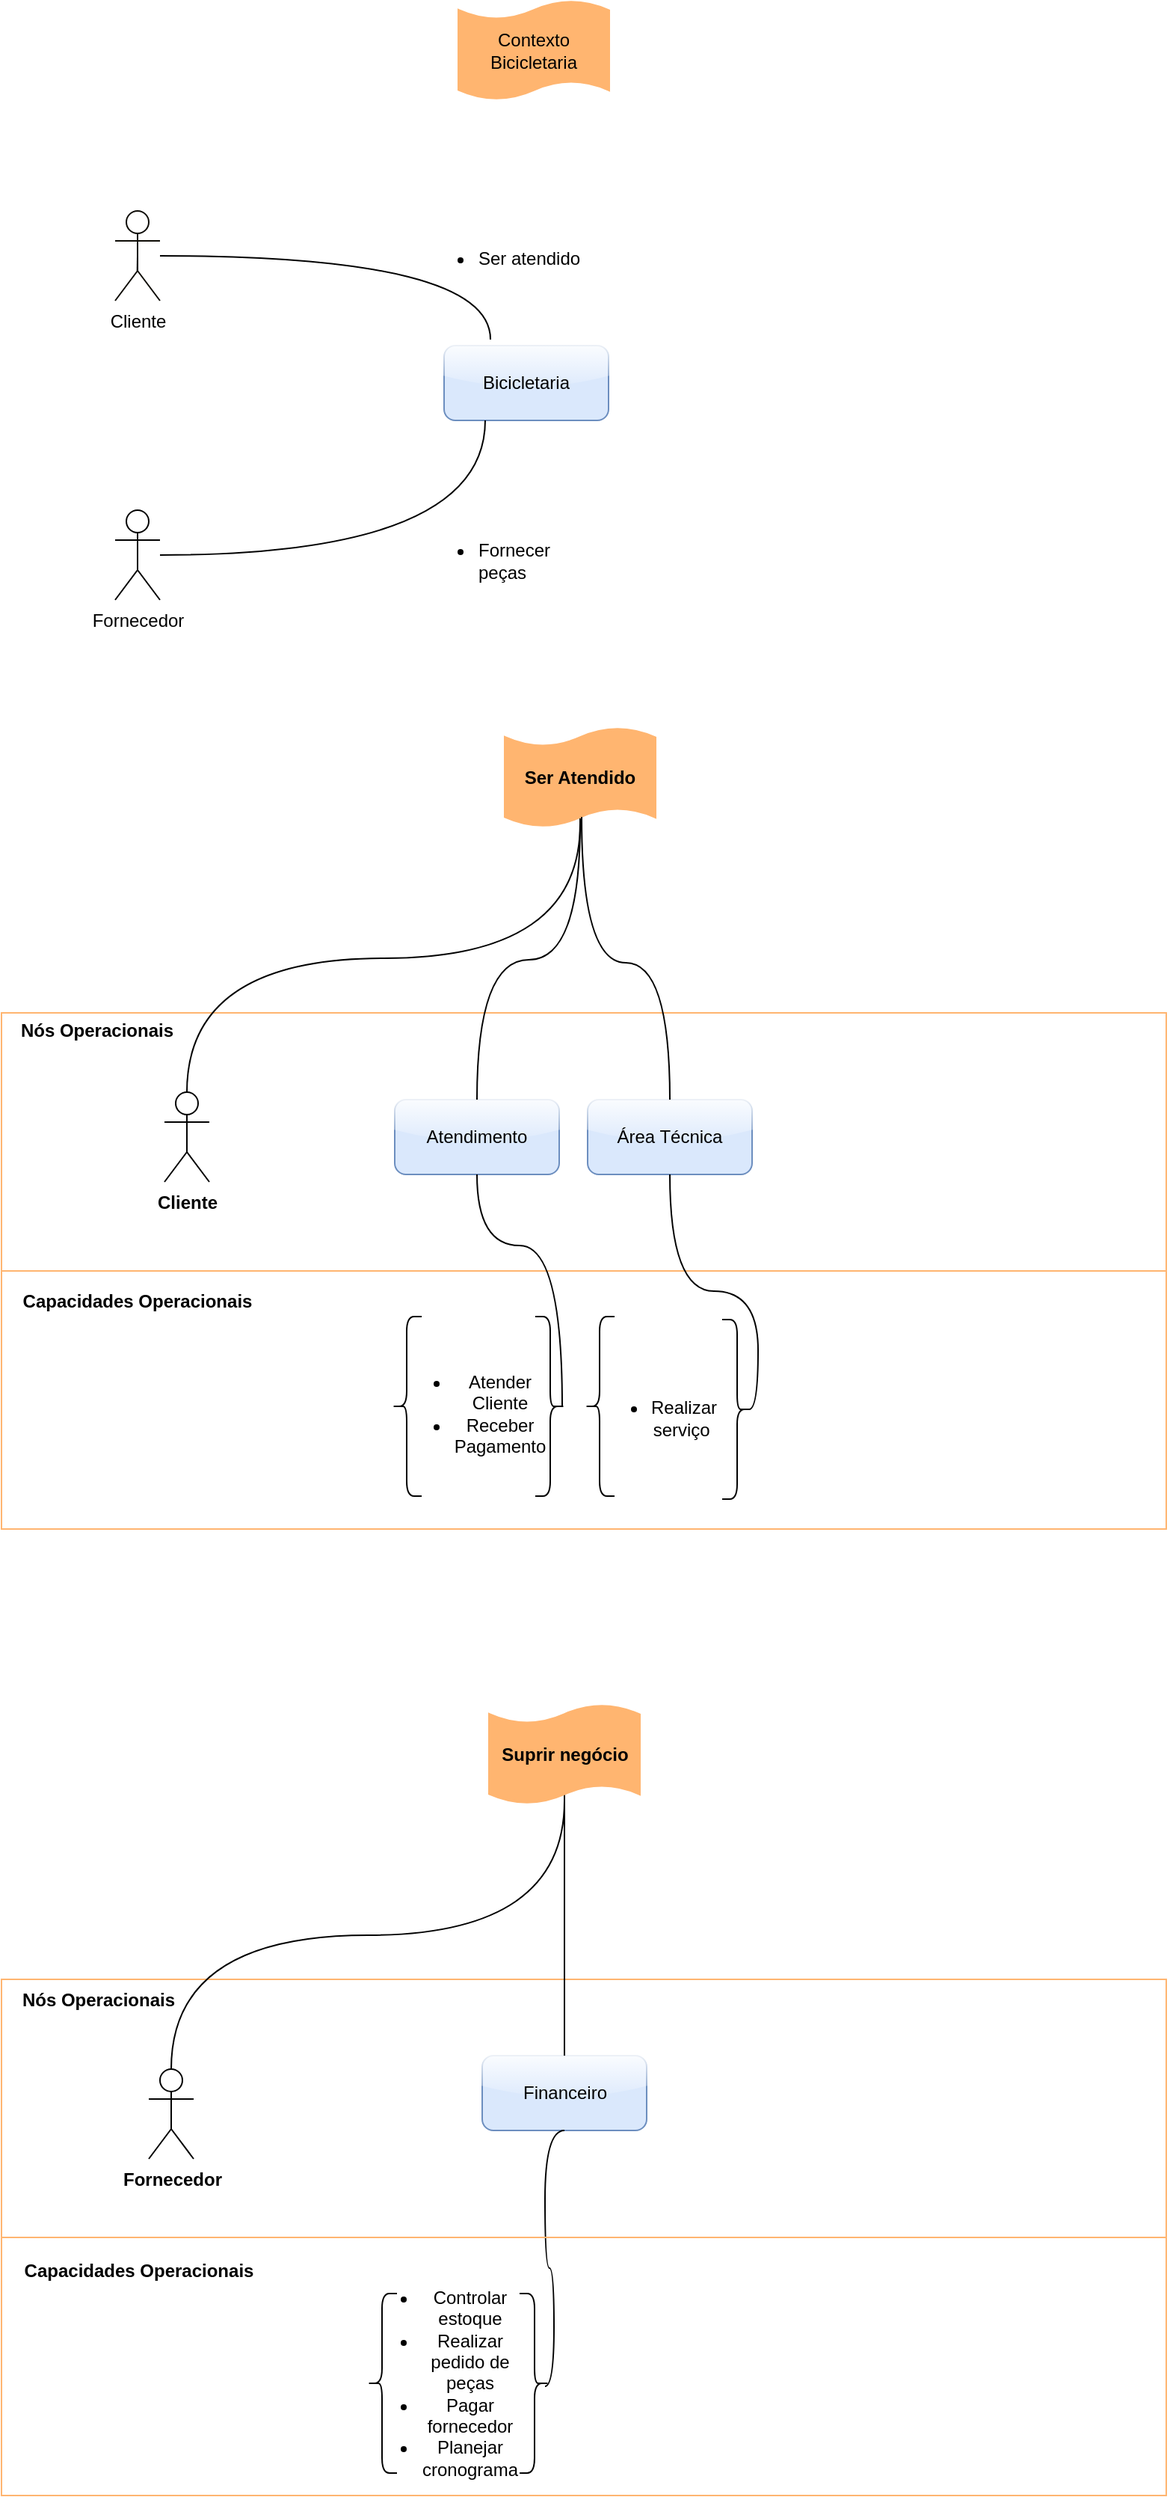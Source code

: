 <mxfile version="12.9.6" type="google"><diagram id="7fyQzICWQDXZxrT-Yl84" name="Página-1"><mxGraphModel dx="1182" dy="1901" grid="0" gridSize="10" guides="1" tooltips="1" connect="1" arrows="1" fold="1" page="1" pageScale="1" pageWidth="827" pageHeight="1169" math="0" shadow="0"><root><mxCell id="0"/><mxCell id="1" parent="0"/><mxCell id="LddraqRwuaRky6yM5HCB-5" value="" style="rounded=0;whiteSpace=wrap;html=1;fillColor=#FFFFFF;strokeColor=#FFB570;" parent="1" vertex="1"><mxGeometry x="24" y="-434" width="779" height="345" as="geometry"/></mxCell><mxCell id="Lfp-Gy-poZxc4YkVfj2p-4" value="Bicicletaria" style="rounded=1;whiteSpace=wrap;html=1;fillColor=#dae8fc;strokeColor=#6c8ebf;shadow=0;comic=0;glass=1;" parent="1" vertex="1"><mxGeometry x="320" y="-880" width="110" height="50" as="geometry"/></mxCell><mxCell id="Lfp-Gy-poZxc4YkVfj2p-5" value="Contexto&lt;br&gt;Bicicletaria" style="shape=tape;whiteSpace=wrap;html=1;strokeWidth=2;size=0.19;shadow=0;glass=1;comic=0;fillColor=#FFB570;strokeColor=#FFB570;" parent="1" vertex="1"><mxGeometry x="330" y="-1110" width="100" height="65" as="geometry"/></mxCell><mxCell id="Lfp-Gy-poZxc4YkVfj2p-9" style="rounded=0;orthogonalLoop=1;jettySize=auto;html=1;endArrow=none;endFill=0;edgeStyle=orthogonalEdgeStyle;curved=1;" parent="1" source="Lfp-Gy-poZxc4YkVfj2p-7" edge="1"><mxGeometry relative="1" as="geometry"><mxPoint x="351" y="-884" as="targetPoint"/></mxGeometry></mxCell><mxCell id="Lfp-Gy-poZxc4YkVfj2p-7" value="Cliente&lt;br&gt;" style="shape=umlActor;verticalLabelPosition=bottom;labelBackgroundColor=#ffffff;verticalAlign=top;html=1;shadow=0;glass=1;comic=0;strokeColor=#0D0B05;fillColor=none;" parent="1" vertex="1"><mxGeometry x="100" y="-970" width="30" height="60" as="geometry"/></mxCell><mxCell id="Lfp-Gy-poZxc4YkVfj2p-10" style="edgeStyle=orthogonalEdgeStyle;curved=1;rounded=0;orthogonalLoop=1;jettySize=auto;html=1;exitX=0.5;exitY=0.5;exitDx=0;exitDy=0;exitPerimeter=0;entryX=0.495;entryY=0.667;entryDx=0;entryDy=0;entryPerimeter=0;endArrow=none;endFill=0;" parent="1" source="Lfp-Gy-poZxc4YkVfj2p-7" target="Lfp-Gy-poZxc4YkVfj2p-7" edge="1"><mxGeometry relative="1" as="geometry"/></mxCell><mxCell id="Ru1Cinr7LTGRIk3RnGtM-2" value="&lt;ul&gt;&lt;li&gt;Ser atendido&lt;/li&gt;&lt;/ul&gt;" style="rounded=0;whiteSpace=wrap;html=1;align=left;fillColor=none;strokeColor=none;" parent="1" vertex="1"><mxGeometry x="301" y="-983" width="120" height="90" as="geometry"/></mxCell><mxCell id="Ru1Cinr7LTGRIk3RnGtM-6" style="edgeStyle=orthogonalEdgeStyle;rounded=0;orthogonalLoop=1;jettySize=auto;html=1;entryX=0.25;entryY=1;entryDx=0;entryDy=0;curved=1;endArrow=none;endFill=0;" parent="1" source="Ru1Cinr7LTGRIk3RnGtM-5" target="Lfp-Gy-poZxc4YkVfj2p-4" edge="1"><mxGeometry relative="1" as="geometry"/></mxCell><mxCell id="Ru1Cinr7LTGRIk3RnGtM-5" value="Fornecedor" style="shape=umlActor;verticalLabelPosition=bottom;labelBackgroundColor=#ffffff;verticalAlign=top;html=1;outlineConnect=0;fillColor=none;" parent="1" vertex="1"><mxGeometry x="100" y="-770" width="30" height="60" as="geometry"/></mxCell><mxCell id="Ru1Cinr7LTGRIk3RnGtM-7" value="&lt;ul&gt;&lt;li&gt;Fornecer peças&lt;/li&gt;&lt;/ul&gt;" style="rounded=0;whiteSpace=wrap;html=1;align=left;fillColor=none;strokeColor=none;" parent="1" vertex="1"><mxGeometry x="301" y="-781" width="120" height="90" as="geometry"/></mxCell><mxCell id="LddraqRwuaRky6yM5HCB-6" value="" style="endArrow=none;html=1;exitX=0;exitY=0.5;exitDx=0;exitDy=0;entryX=1;entryY=0.5;entryDx=0;entryDy=0;strokeColor=#FFB570;" parent="1" source="LddraqRwuaRky6yM5HCB-5" target="LddraqRwuaRky6yM5HCB-5" edge="1"><mxGeometry width="50" height="50" relative="1" as="geometry"><mxPoint x="158" y="-375" as="sourcePoint"/><mxPoint x="208" y="-425" as="targetPoint"/></mxGeometry></mxCell><mxCell id="LddraqRwuaRky6yM5HCB-7" value="&lt;b&gt;Nós Operacionais&lt;/b&gt;" style="text;html=1;strokeColor=none;fillColor=none;align=center;verticalAlign=middle;whiteSpace=wrap;rounded=0;" parent="1" vertex="1"><mxGeometry x="34" y="-443" width="108" height="42" as="geometry"/></mxCell><mxCell id="LddraqRwuaRky6yM5HCB-8" value="&lt;b&gt;Capacidades Operacionais&lt;/b&gt;" style="text;html=1;strokeColor=none;fillColor=none;align=center;verticalAlign=middle;whiteSpace=wrap;rounded=0;" parent="1" vertex="1"><mxGeometry x="23" y="-262" width="184" height="42" as="geometry"/></mxCell><mxCell id="LddraqRwuaRky6yM5HCB-9" value="&lt;b&gt;Cliente&lt;/b&gt;" style="shape=umlActor;verticalLabelPosition=bottom;labelBackgroundColor=#ffffff;verticalAlign=top;html=1;outlineConnect=0;strokeColor=#000000;fillColor=#FFFFFF;" parent="1" vertex="1"><mxGeometry x="133" y="-381" width="30" height="60" as="geometry"/></mxCell><mxCell id="LddraqRwuaRky6yM5HCB-12" value="&lt;b&gt;Ser Atendido&lt;/b&gt;" style="shape=tape;whiteSpace=wrap;html=1;strokeWidth=2;size=0.19;shadow=0;glass=1;comic=0;fillColor=#FFB570;strokeColor=#FFB570;" parent="1" vertex="1"><mxGeometry x="361" y="-624" width="100" height="65" as="geometry"/></mxCell><mxCell id="LddraqRwuaRky6yM5HCB-14" value="Atendimento" style="rounded=1;whiteSpace=wrap;html=1;fillColor=#dae8fc;strokeColor=#6c8ebf;shadow=0;comic=0;glass=1;" parent="1" vertex="1"><mxGeometry x="287" y="-376" width="110" height="50" as="geometry"/></mxCell><mxCell id="LddraqRwuaRky6yM5HCB-19" value="Área Técnica" style="rounded=1;whiteSpace=wrap;html=1;fillColor=#dae8fc;strokeColor=#6c8ebf;shadow=0;comic=0;glass=1;" parent="1" vertex="1"><mxGeometry x="416" y="-376" width="110" height="50" as="geometry"/></mxCell><mxCell id="h32CSZGF7OqWf0KsQrvp-6" value="" style="endArrow=none;html=1;exitX=0.5;exitY=0;exitDx=0;exitDy=0;exitPerimeter=0;edgeStyle=orthogonalEdgeStyle;curved=1;" parent="1" source="LddraqRwuaRky6yM5HCB-9" edge="1"><mxGeometry width="50" height="50" relative="1" as="geometry"><mxPoint x="361" y="-511" as="sourcePoint"/><mxPoint x="411" y="-561" as="targetPoint"/></mxGeometry></mxCell><mxCell id="AoFZwb4uxygtw_9rvPSW-3" value="" style="shape=curlyBracket;whiteSpace=wrap;html=1;rounded=1;" parent="1" vertex="1"><mxGeometry x="285" y="-231" width="20" height="120" as="geometry"/></mxCell><mxCell id="h32CSZGF7OqWf0KsQrvp-7" value="" style="endArrow=none;html=1;exitX=0.5;exitY=0;exitDx=0;exitDy=0;edgeStyle=orthogonalEdgeStyle;curved=1;" parent="1" source="LddraqRwuaRky6yM5HCB-14" edge="1"><mxGeometry width="50" height="50" relative="1" as="geometry"><mxPoint x="387" y="-375" as="sourcePoint"/><mxPoint x="411" y="-564" as="targetPoint"/></mxGeometry></mxCell><mxCell id="h32CSZGF7OqWf0KsQrvp-8" value="" style="endArrow=none;html=1;entryX=0.51;entryY=0.908;entryDx=0;entryDy=0;entryPerimeter=0;exitX=0.5;exitY=0;exitDx=0;exitDy=0;edgeStyle=orthogonalEdgeStyle;curved=1;" parent="1" source="LddraqRwuaRky6yM5HCB-19" target="LddraqRwuaRky6yM5HCB-12" edge="1"><mxGeometry width="50" height="50" relative="1" as="geometry"><mxPoint x="387" y="-375" as="sourcePoint"/><mxPoint x="437" y="-425" as="targetPoint"/></mxGeometry></mxCell><mxCell id="AoFZwb4uxygtw_9rvPSW-5" value="" style="shape=curlyBracket;whiteSpace=wrap;html=1;rounded=1;rotation=-180;" parent="1" vertex="1"><mxGeometry x="381" y="-231" width="20" height="120" as="geometry"/></mxCell><mxCell id="h32CSZGF7OqWf0KsQrvp-10" value="&lt;ul&gt;&lt;li&gt;Atender Cliente&lt;/li&gt;&lt;li&gt;Receber Pagamento&lt;/li&gt;&lt;/ul&gt;" style="text;html=1;strokeColor=none;fillColor=none;align=center;verticalAlign=middle;whiteSpace=wrap;rounded=0;" parent="1" vertex="1"><mxGeometry x="302" y="-179" width="71" height="26" as="geometry"/></mxCell><mxCell id="h32CSZGF7OqWf0KsQrvp-15" value="" style="shape=curlyBracket;whiteSpace=wrap;html=1;rounded=1;rotation=-180;" parent="1" vertex="1"><mxGeometry x="506" y="-229" width="20" height="120" as="geometry"/></mxCell><mxCell id="h32CSZGF7OqWf0KsQrvp-16" value="&lt;ul&gt;&lt;li&gt;Realizar serviço&amp;nbsp;&lt;/li&gt;&lt;/ul&gt;" style="text;html=1;strokeColor=none;fillColor=none;align=center;verticalAlign=middle;whiteSpace=wrap;rounded=0;" parent="1" vertex="1"><mxGeometry x="425" y="-176" width="71" height="26" as="geometry"/></mxCell><mxCell id="h32CSZGF7OqWf0KsQrvp-17" value="" style="shape=curlyBracket;whiteSpace=wrap;html=1;rounded=1;" parent="1" vertex="1"><mxGeometry x="414" y="-231" width="20" height="120" as="geometry"/></mxCell><mxCell id="AoFZwb4uxygtw_9rvPSW-10" value="" style="endArrow=none;html=1;entryX=0.5;entryY=1;entryDx=0;entryDy=0;exitX=0.1;exitY=0.5;exitDx=0;exitDy=0;exitPerimeter=0;edgeStyle=orthogonalEdgeStyle;curved=1;" parent="1" source="h32CSZGF7OqWf0KsQrvp-15" target="LddraqRwuaRky6yM5HCB-19" edge="1"><mxGeometry width="50" height="50" relative="1" as="geometry"><mxPoint x="612" y="-146" as="sourcePoint"/><mxPoint x="471" y="-326" as="targetPoint"/><Array as="points"><mxPoint x="530" y="-169"/><mxPoint x="530" y="-248"/><mxPoint x="471" y="-248"/></Array></mxGeometry></mxCell><mxCell id="dO7hiKosk5S2s9dbpjtk-3" value="" style="endArrow=none;html=1;entryX=0.5;entryY=1;entryDx=0;entryDy=0;exitX=0.1;exitY=0.5;exitDx=0;exitDy=0;exitPerimeter=0;edgeStyle=orthogonalEdgeStyle;curved=1;" parent="1" source="AoFZwb4uxygtw_9rvPSW-5" target="LddraqRwuaRky6yM5HCB-14" edge="1"><mxGeometry width="50" height="50" relative="1" as="geometry"><mxPoint x="298" y="-257" as="sourcePoint"/><mxPoint x="348" y="-307" as="targetPoint"/></mxGeometry></mxCell><mxCell id="Qy7Jfm1BZ_F1jOxiq5Wg-1" value="" style="rounded=0;whiteSpace=wrap;html=1;fillColor=#FFFFFF;strokeColor=#FFB570;" vertex="1" parent="1"><mxGeometry x="24" y="212" width="779" height="345" as="geometry"/></mxCell><mxCell id="Qy7Jfm1BZ_F1jOxiq5Wg-2" value="&lt;b&gt;Fornecedor&lt;/b&gt;" style="shape=umlActor;verticalLabelPosition=bottom;labelBackgroundColor=#ffffff;verticalAlign=top;html=1;outlineConnect=0;strokeColor=#000000;fillColor=#FFFFFF;" vertex="1" parent="1"><mxGeometry x="122.5" y="272" width="30" height="60" as="geometry"/></mxCell><mxCell id="Qy7Jfm1BZ_F1jOxiq5Wg-3" value="Financeiro" style="rounded=1;whiteSpace=wrap;html=1;fillColor=#dae8fc;strokeColor=#6c8ebf;shadow=0;comic=0;glass=1;" vertex="1" parent="1"><mxGeometry x="345.5" y="263" width="110" height="50" as="geometry"/></mxCell><mxCell id="Qy7Jfm1BZ_F1jOxiq5Wg-4" value="" style="endArrow=none;html=1;exitX=0.5;exitY=0;exitDx=0;exitDy=0;exitPerimeter=0;edgeStyle=orthogonalEdgeStyle;curved=1;" edge="1" parent="1" source="Qy7Jfm1BZ_F1jOxiq5Wg-2"><mxGeometry width="50" height="50" relative="1" as="geometry"><mxPoint x="350.5" y="142" as="sourcePoint"/><mxPoint x="400.5" y="92" as="targetPoint"/></mxGeometry></mxCell><mxCell id="Qy7Jfm1BZ_F1jOxiq5Wg-5" value="" style="shape=curlyBracket;whiteSpace=wrap;html=1;rounded=1;" vertex="1" parent="1"><mxGeometry x="268.5" y="422" width="20" height="120" as="geometry"/></mxCell><mxCell id="Qy7Jfm1BZ_F1jOxiq5Wg-6" value="" style="endArrow=none;html=1;exitX=0.5;exitY=0;exitDx=0;exitDy=0;edgeStyle=orthogonalEdgeStyle;curved=1;" edge="1" parent="1" source="Qy7Jfm1BZ_F1jOxiq5Wg-3"><mxGeometry width="50" height="50" relative="1" as="geometry"><mxPoint x="376.5" y="278" as="sourcePoint"/><mxPoint x="400.5" y="89" as="targetPoint"/><Array as="points"><mxPoint x="400.5" y="31"/><mxPoint x="400.5" y="31"/></Array></mxGeometry></mxCell><mxCell id="Qy7Jfm1BZ_F1jOxiq5Wg-7" value="" style="shape=curlyBracket;whiteSpace=wrap;html=1;rounded=1;rotation=-180;" vertex="1" parent="1"><mxGeometry x="370.5" y="422" width="20" height="120" as="geometry"/></mxCell><mxCell id="Qy7Jfm1BZ_F1jOxiq5Wg-8" value="&lt;ul&gt;&lt;li&gt;Controlar estoque&lt;/li&gt;&lt;li&gt;Realizar pedido de peças&lt;/li&gt;&lt;li&gt;Pagar fornecedor&lt;/li&gt;&lt;li&gt;Planejar cronograma&lt;/li&gt;&lt;/ul&gt;" style="text;html=1;strokeColor=none;fillColor=none;align=center;verticalAlign=middle;whiteSpace=wrap;rounded=0;" vertex="1" parent="1"><mxGeometry x="282" y="469" width="71" height="26" as="geometry"/></mxCell><mxCell id="Qy7Jfm1BZ_F1jOxiq5Wg-9" value="" style="endArrow=none;html=1;entryX=0.5;entryY=1;entryDx=0;entryDy=0;edgeStyle=orthogonalEdgeStyle;curved=1;" edge="1" parent="1" target="Qy7Jfm1BZ_F1jOxiq5Wg-3"><mxGeometry width="50" height="50" relative="1" as="geometry"><mxPoint x="387.5" y="484" as="sourcePoint"/><mxPoint x="334.5" y="327" as="targetPoint"/><Array as="points"><mxPoint x="393.5" y="484"/><mxPoint x="393.5" y="405"/><mxPoint x="387.5" y="405"/><mxPoint x="387.5" y="313"/></Array></mxGeometry></mxCell><mxCell id="Qy7Jfm1BZ_F1jOxiq5Wg-10" value="" style="endArrow=none;html=1;exitX=0;exitY=0.5;exitDx=0;exitDy=0;entryX=1;entryY=0.5;entryDx=0;entryDy=0;strokeColor=#FFB570;" edge="1" parent="1" source="Qy7Jfm1BZ_F1jOxiq5Wg-1" target="Qy7Jfm1BZ_F1jOxiq5Wg-1"><mxGeometry width="50" height="50" relative="1" as="geometry"><mxPoint x="151" y="509" as="sourcePoint"/><mxPoint x="201" y="459" as="targetPoint"/></mxGeometry></mxCell><mxCell id="Qy7Jfm1BZ_F1jOxiq5Wg-11" value="&lt;b&gt;Nós Operacionais&lt;/b&gt;" style="text;html=1;strokeColor=none;fillColor=none;align=center;verticalAlign=middle;whiteSpace=wrap;rounded=0;" vertex="1" parent="1"><mxGeometry x="35" y="205" width="108" height="42" as="geometry"/></mxCell><mxCell id="Qy7Jfm1BZ_F1jOxiq5Wg-12" value="&lt;b&gt;Capacidades Operacionais&lt;/b&gt;" style="text;html=1;strokeColor=none;fillColor=none;align=center;verticalAlign=middle;whiteSpace=wrap;rounded=0;" vertex="1" parent="1"><mxGeometry x="24" y="386" width="184" height="42" as="geometry"/></mxCell><mxCell id="Qy7Jfm1BZ_F1jOxiq5Wg-13" value="&lt;b&gt;Suprir negócio&lt;br&gt;&lt;/b&gt;" style="shape=tape;whiteSpace=wrap;html=1;strokeWidth=2;size=0.19;shadow=0;glass=1;comic=0;fillColor=#FFB570;strokeColor=#FFB570;" vertex="1" parent="1"><mxGeometry x="350.5" y="29" width="100" height="65" as="geometry"/></mxCell></root></mxGraphModel></diagram></mxfile>